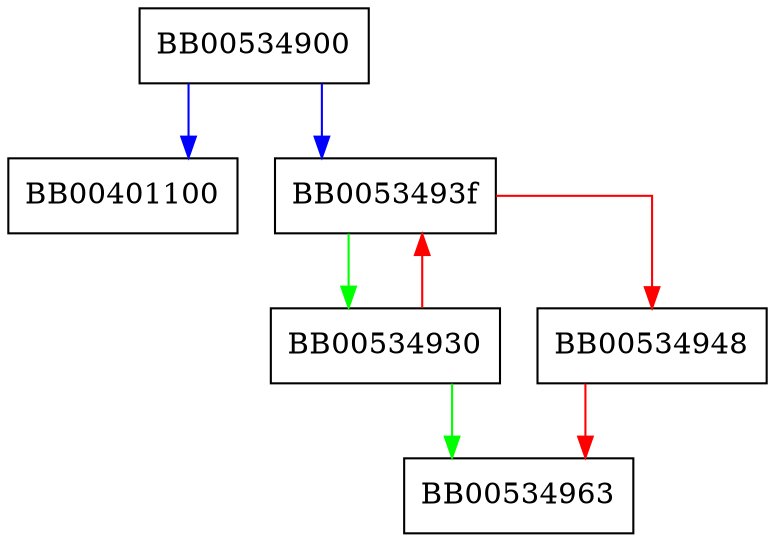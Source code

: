 digraph acpt_puts {
  node [shape="box"];
  graph [splines=ortho];
  BB00534900 -> BB00401100 [color="blue"];
  BB00534900 -> BB0053493f [color="blue"];
  BB00534930 -> BB00534963 [color="green"];
  BB00534930 -> BB0053493f [color="red"];
  BB0053493f -> BB00534930 [color="green"];
  BB0053493f -> BB00534948 [color="red"];
  BB00534948 -> BB00534963 [color="red"];
}